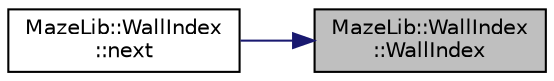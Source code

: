 digraph "MazeLib::WallIndex::WallIndex"
{
 // LATEX_PDF_SIZE
  edge [fontname="Helvetica",fontsize="10",labelfontname="Helvetica",labelfontsize="10"];
  node [fontname="Helvetica",fontsize="10",shape=record];
  rankdir="RL";
  Node1 [label="MazeLib::WallIndex\l::WallIndex",height=0.2,width=0.4,color="black", fillcolor="grey75", style="filled", fontcolor="black",tooltip="デフォルトコンストラク"];
  Node1 -> Node2 [dir="back",color="midnightblue",fontsize="10",style="solid",fontname="Helvetica"];
  Node2 [label="MazeLib::WallIndex\l::next",height=0.2,width=0.4,color="black", fillcolor="white", style="filled",URL="$d6/d8d/structMazeLib_1_1WallIndex.html#a4177234bba4e64cc4f6c59410b9a6908",tooltip="引数方向の WallIndex を取得する関数"];
}
